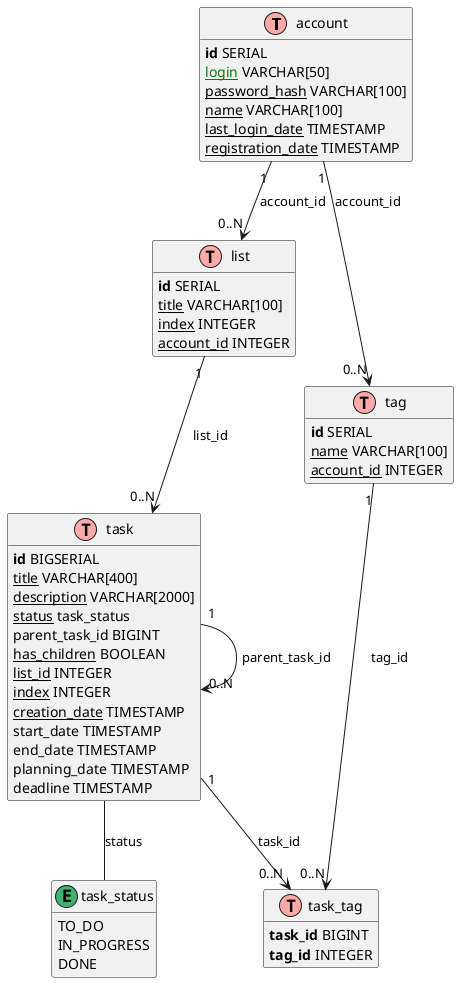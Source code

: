 @startuml
' Definitions

!define Table(name,desc) class name as "desc" << (T,#FFAAAA) >>
!define Enum(name,desc) class name as "desc" << (E,#3CB371) >>
!define pk(x) <b>x</b>
!define uq(x) <color:green>x</color>
!define nn(x) <u>x</u>
hide methods
hide stereotypes


' Entities

Table(account, "account") {
  pk(id) SERIAL
  uq(nn(login)) VARCHAR[50]
  nn(password_hash) VARCHAR[100]
  nn(name) VARCHAR[100]
  nn(last_login_date) TIMESTAMP
  nn(registration_date) TIMESTAMP
}

Table(list, "list") {
  pk(id) SERIAL
  nn(title) VARCHAR[100]
  nn(index) INTEGER
  nn(account_id) INTEGER
}

Table(task, "task") {
  pk(id) BIGSERIAL
  nn(title) VARCHAR[400]
  nn(description) VARCHAR[2000]
  nn(status) task_status
  parent_task_id BIGINT
  nn(has_children) BOOLEAN
  nn(list_id) INTEGER
  nn(index) INTEGER
  nn(creation_date) TIMESTAMP
  start_date TIMESTAMP
  end_date TIMESTAMP
  planning_date TIMESTAMP
  deadline TIMESTAMP
}

Enum(task_status, "task_status") {
  TO_DO
  IN_PROGRESS
  DONE
}

Table(tag, "tag") {
  pk(id) SERIAL
  nn(name) VARCHAR[100]
  nn(account_id) INTEGER
}

Table(task_tag, "task_tag") {
  pk(task_id) BIGINT
  pk(tag_id) INTEGER
}


' Relationships

account "1" --> "0..N" list : account_id
account "1" --> "0..N" tag : account_id
list "1" --> "0..N" task : list_id
task "1" --> "0..N" task : parent_task_id
task -- task_status : status
task "1" --> "0..N" task_tag : task_id
tag "1" --> "0..N" task_tag : tag_id
@enduml
